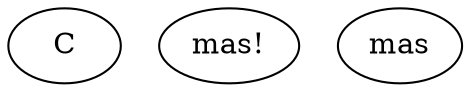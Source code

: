 digraph ni {
	1 [label=C]
	2 [label=major]
	1 [label=C]
	2 [label="Tied a dicsőség, "]
	3 [label="őség"]
	1 [label=em7]
	2 [label="és imádás,\n"]
	3 [label=im]
	1 [label=F]
	2 [label="Felemeljük "]
	3 [label=elj]
	1 [label=dm]
	2 [label="kezeinket\n"]
	3 [label=in]
	1 [label="F/G"]
	2 [label="És dicsérjük "]
	3 [label="csé"]
	1 [label=G]
	2 [label="szent neved!\n"]
	3 [label=ved]
	1 [label=G7]
	2 [label="Ó, Hatal"]
	3 [label=Hat]
	1 [label=C]
	2 [label="mas, "]
	3 [label=mas]
	1 [label=am]
	2 [label="Keze nagy csodákat tesz,\n"]
	3 [label="esz,"]
	1 [label=F]
	2 [label="Vele senki nem ér fel"]
	3 [label=fel]
	1 [label=dm7]
	2 [label=", Vele "]
	3 [label=", Ve"]
	1 [label=G]
	2 [label="senki nem ér "]
	3 [label=se]
	1 [label=G7]
	2 [label="fel.\n"]
	3 [label="fel."]
	1 [label=G7]
	2 [label="Ó, Hatal"]
	3 [label=Hat]
	1 [label=C]
	2 [label="mas, "]
	3 [label=mas]
	1 [label=am]
	2 [label="ó, Hatalmas, "]
	3 [label=mas]
	1 [label=F]
	2 [label="ó, Hatalmas,"]
	3 [label=mas]
	1 [label=G7]
	2 [label=" ó, Hatal"]
	3 [label=" ó"]
	1 [label=C]
	2 [label="mas!"]
	3 [label=mas]
}

